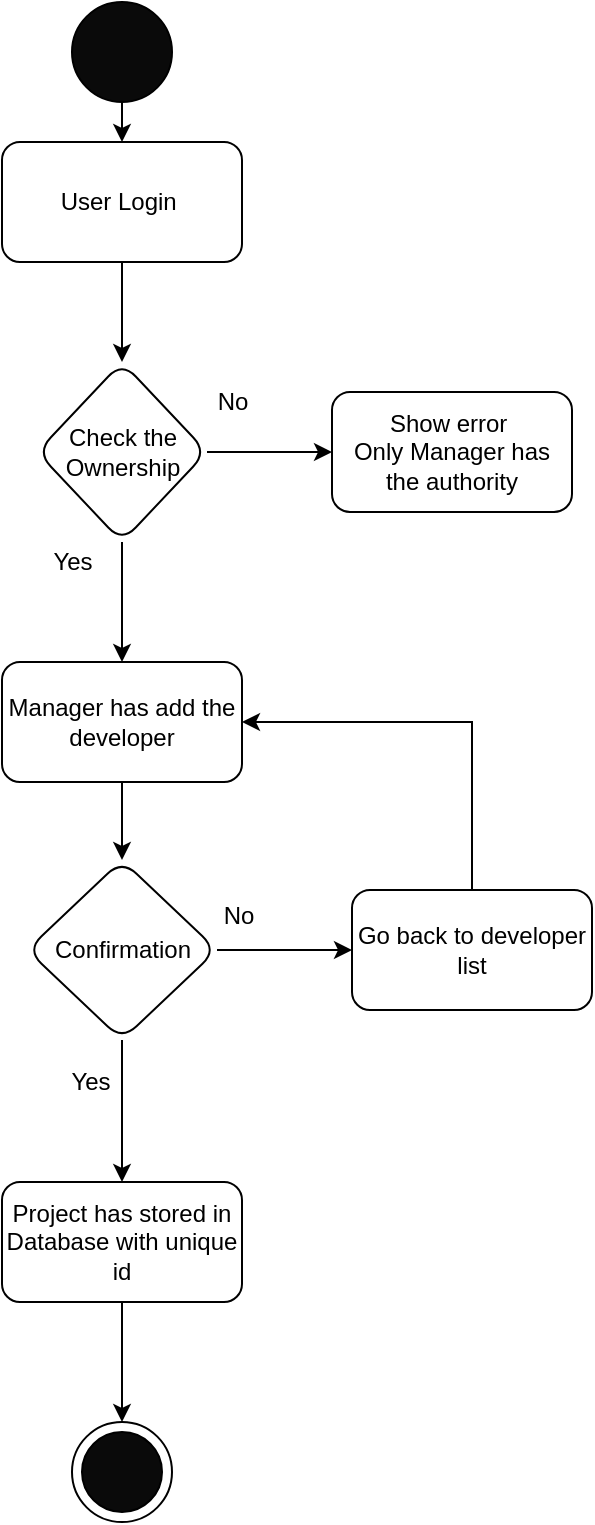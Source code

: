 <mxfile version="16.4.3" type="device"><diagram id="_Cr2xPF8hKN-EZof07qv" name="Page-1"><mxGraphModel dx="1108" dy="425" grid="1" gridSize="10" guides="1" tooltips="1" connect="1" arrows="1" fold="1" page="1" pageScale="1" pageWidth="827" pageHeight="1169" math="0" shadow="0"><root><mxCell id="0"/><mxCell id="1" parent="0"/><mxCell id="vSj5OcMLWK0AE6LoMjmY-44" style="edgeStyle=orthogonalEdgeStyle;rounded=0;orthogonalLoop=1;jettySize=auto;html=1;exitX=0.5;exitY=1;exitDx=0;exitDy=0;entryX=0.5;entryY=0;entryDx=0;entryDy=0;" edge="1" parent="1" source="vSj5OcMLWK0AE6LoMjmY-45" target="vSj5OcMLWK0AE6LoMjmY-47"><mxGeometry relative="1" as="geometry"/></mxCell><mxCell id="vSj5OcMLWK0AE6LoMjmY-45" value="" style="ellipse;whiteSpace=wrap;html=1;aspect=fixed;fillColor=#0A0A0A;" vertex="1" parent="1"><mxGeometry x="190" y="120" width="50" height="50" as="geometry"/></mxCell><mxCell id="vSj5OcMLWK0AE6LoMjmY-46" value="" style="edgeStyle=orthogonalEdgeStyle;rounded=0;orthogonalLoop=1;jettySize=auto;html=1;" edge="1" parent="1" source="vSj5OcMLWK0AE6LoMjmY-47" target="vSj5OcMLWK0AE6LoMjmY-52"><mxGeometry relative="1" as="geometry"/></mxCell><mxCell id="vSj5OcMLWK0AE6LoMjmY-47" value="User Login&amp;nbsp;" style="rounded=1;whiteSpace=wrap;html=1;fillColor=#FFFFFF;" vertex="1" parent="1"><mxGeometry x="155" y="190" width="120" height="60" as="geometry"/></mxCell><mxCell id="vSj5OcMLWK0AE6LoMjmY-48" value="" style="ellipse;whiteSpace=wrap;html=1;aspect=fixed;fillColor=#FFFFFF;" vertex="1" parent="1"><mxGeometry x="190" y="830" width="50" height="50" as="geometry"/></mxCell><mxCell id="vSj5OcMLWK0AE6LoMjmY-49" value="" style="ellipse;whiteSpace=wrap;html=1;aspect=fixed;fillColor=#0A0A0A;" vertex="1" parent="1"><mxGeometry x="195" y="835" width="40" height="40" as="geometry"/></mxCell><mxCell id="vSj5OcMLWK0AE6LoMjmY-50" value="" style="edgeStyle=orthogonalEdgeStyle;rounded=0;orthogonalLoop=1;jettySize=auto;html=1;" edge="1" parent="1" source="vSj5OcMLWK0AE6LoMjmY-52" target="vSj5OcMLWK0AE6LoMjmY-53"><mxGeometry relative="1" as="geometry"/></mxCell><mxCell id="vSj5OcMLWK0AE6LoMjmY-51" value="" style="edgeStyle=orthogonalEdgeStyle;rounded=0;orthogonalLoop=1;jettySize=auto;html=1;" edge="1" parent="1" source="vSj5OcMLWK0AE6LoMjmY-52" target="vSj5OcMLWK0AE6LoMjmY-57"><mxGeometry relative="1" as="geometry"/></mxCell><mxCell id="vSj5OcMLWK0AE6LoMjmY-52" value="Check the Ownership" style="rhombus;whiteSpace=wrap;html=1;fillColor=#FFFFFF;rounded=1;" vertex="1" parent="1"><mxGeometry x="172.5" y="300" width="85" height="90" as="geometry"/></mxCell><mxCell id="vSj5OcMLWK0AE6LoMjmY-53" value="Show error&amp;nbsp;&lt;br&gt;Only Manager has the authority" style="whiteSpace=wrap;html=1;fillColor=#FFFFFF;rounded=1;" vertex="1" parent="1"><mxGeometry x="320" y="315" width="120" height="60" as="geometry"/></mxCell><mxCell id="vSj5OcMLWK0AE6LoMjmY-54" value="No" style="text;html=1;align=center;verticalAlign=middle;resizable=0;points=[];autosize=1;strokeColor=none;fillColor=none;" vertex="1" parent="1"><mxGeometry x="255" y="310" width="30" height="20" as="geometry"/></mxCell><mxCell id="vSj5OcMLWK0AE6LoMjmY-55" value="Yes" style="text;html=1;align=center;verticalAlign=middle;resizable=0;points=[];autosize=1;strokeColor=none;fillColor=none;" vertex="1" parent="1"><mxGeometry x="170" y="390" width="40" height="20" as="geometry"/></mxCell><mxCell id="vSj5OcMLWK0AE6LoMjmY-56" value="" style="edgeStyle=orthogonalEdgeStyle;rounded=0;orthogonalLoop=1;jettySize=auto;html=1;" edge="1" parent="1" source="vSj5OcMLWK0AE6LoMjmY-57" target="vSj5OcMLWK0AE6LoMjmY-60"><mxGeometry relative="1" as="geometry"/></mxCell><mxCell id="vSj5OcMLWK0AE6LoMjmY-57" value="Manager has add the developer" style="whiteSpace=wrap;html=1;fillColor=#FFFFFF;rounded=1;" vertex="1" parent="1"><mxGeometry x="155" y="450" width="120" height="60" as="geometry"/></mxCell><mxCell id="vSj5OcMLWK0AE6LoMjmY-58" value="" style="edgeStyle=orthogonalEdgeStyle;rounded=0;orthogonalLoop=1;jettySize=auto;html=1;" edge="1" parent="1" source="vSj5OcMLWK0AE6LoMjmY-60" target="vSj5OcMLWK0AE6LoMjmY-61"><mxGeometry relative="1" as="geometry"/></mxCell><mxCell id="vSj5OcMLWK0AE6LoMjmY-59" value="" style="edgeStyle=orthogonalEdgeStyle;rounded=0;orthogonalLoop=1;jettySize=auto;html=1;" edge="1" parent="1" source="vSj5OcMLWK0AE6LoMjmY-60" target="vSj5OcMLWK0AE6LoMjmY-64"><mxGeometry relative="1" as="geometry"/></mxCell><mxCell id="vSj5OcMLWK0AE6LoMjmY-60" value="Confirmation" style="rhombus;whiteSpace=wrap;html=1;fillColor=#FFFFFF;rounded=1;" vertex="1" parent="1"><mxGeometry x="167.5" y="549" width="95" height="90" as="geometry"/></mxCell><mxCell id="vSj5OcMLWK0AE6LoMjmY-66" style="edgeStyle=orthogonalEdgeStyle;rounded=0;orthogonalLoop=1;jettySize=auto;html=1;exitX=0.5;exitY=0;exitDx=0;exitDy=0;entryX=1;entryY=0.5;entryDx=0;entryDy=0;" edge="1" parent="1" source="vSj5OcMLWK0AE6LoMjmY-61" target="vSj5OcMLWK0AE6LoMjmY-57"><mxGeometry relative="1" as="geometry"/></mxCell><mxCell id="vSj5OcMLWK0AE6LoMjmY-61" value="Go back to developer list" style="whiteSpace=wrap;html=1;fillColor=#FFFFFF;rounded=1;" vertex="1" parent="1"><mxGeometry x="330" y="564" width="120" height="60" as="geometry"/></mxCell><mxCell id="vSj5OcMLWK0AE6LoMjmY-62" value="No" style="text;html=1;align=center;verticalAlign=middle;resizable=0;points=[];autosize=1;strokeColor=none;fillColor=none;" vertex="1" parent="1"><mxGeometry x="258" y="567" width="30" height="20" as="geometry"/></mxCell><mxCell id="vSj5OcMLWK0AE6LoMjmY-63" style="edgeStyle=orthogonalEdgeStyle;rounded=0;orthogonalLoop=1;jettySize=auto;html=1;exitX=0.5;exitY=1;exitDx=0;exitDy=0;entryX=0.5;entryY=0;entryDx=0;entryDy=0;" edge="1" parent="1" source="vSj5OcMLWK0AE6LoMjmY-64" target="vSj5OcMLWK0AE6LoMjmY-48"><mxGeometry relative="1" as="geometry"/></mxCell><mxCell id="vSj5OcMLWK0AE6LoMjmY-64" value="Project has stored in Database with unique id" style="whiteSpace=wrap;html=1;fillColor=#FFFFFF;rounded=1;" vertex="1" parent="1"><mxGeometry x="155" y="710" width="120" height="60" as="geometry"/></mxCell><mxCell id="vSj5OcMLWK0AE6LoMjmY-65" value="Yes" style="text;html=1;align=center;verticalAlign=middle;resizable=0;points=[];autosize=1;strokeColor=none;fillColor=none;" vertex="1" parent="1"><mxGeometry x="179" y="650" width="40" height="20" as="geometry"/></mxCell></root></mxGraphModel></diagram></mxfile>